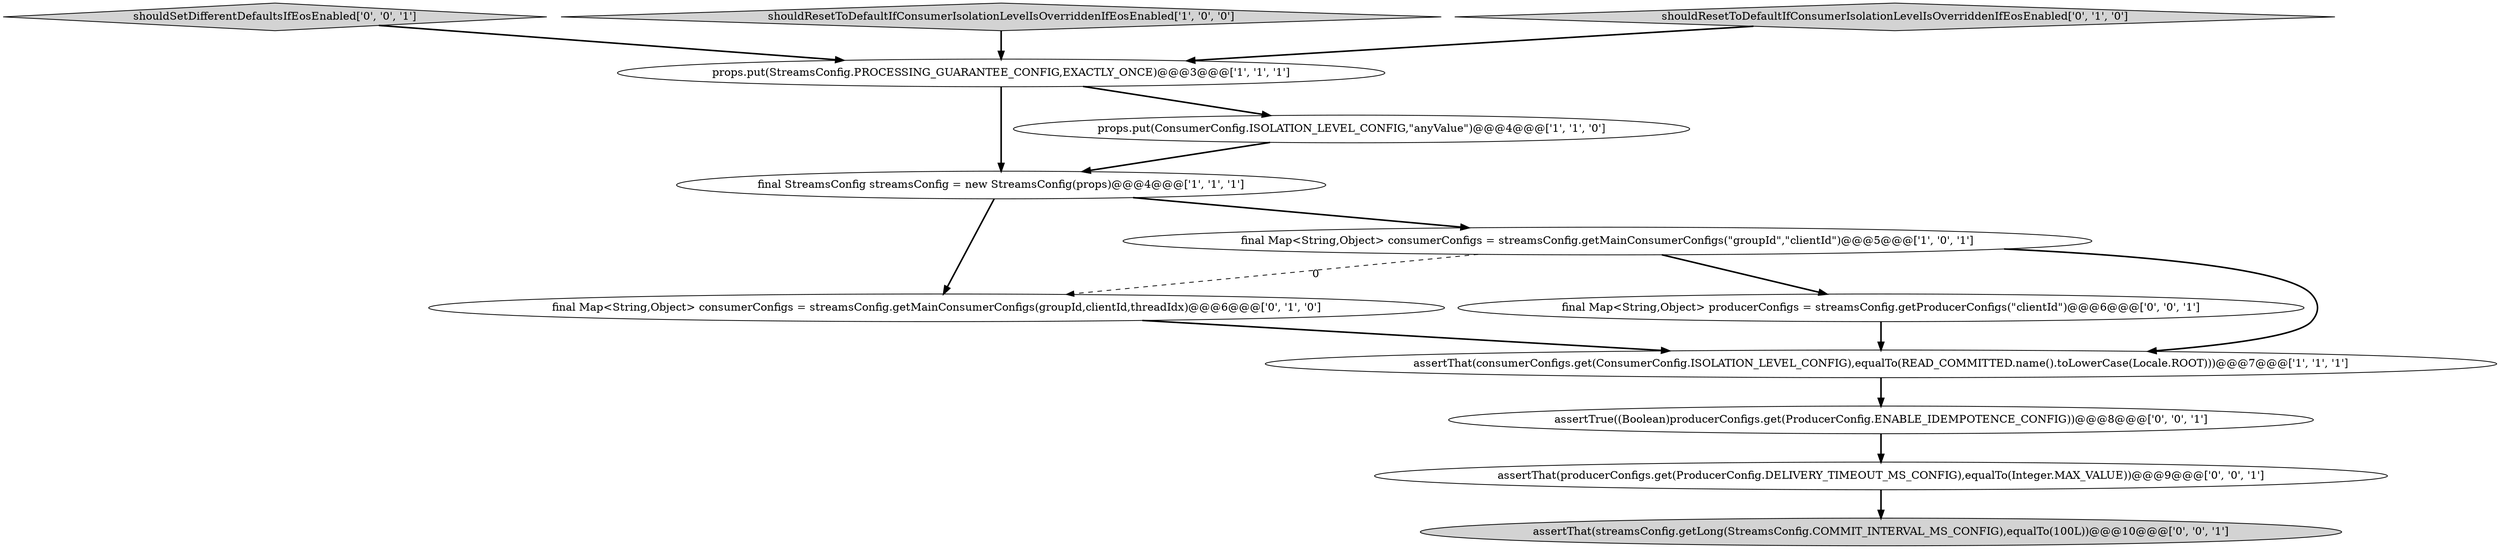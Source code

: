 digraph {
0 [style = filled, label = "final StreamsConfig streamsConfig = new StreamsConfig(props)@@@4@@@['1', '1', '1']", fillcolor = white, shape = ellipse image = "AAA0AAABBB1BBB"];
3 [style = filled, label = "props.put(ConsumerConfig.ISOLATION_LEVEL_CONFIG,\"anyValue\")@@@4@@@['1', '1', '0']", fillcolor = white, shape = ellipse image = "AAA0AAABBB1BBB"];
8 [style = filled, label = "final Map<String,Object> producerConfigs = streamsConfig.getProducerConfigs(\"clientId\")@@@6@@@['0', '0', '1']", fillcolor = white, shape = ellipse image = "AAA0AAABBB3BBB"];
1 [style = filled, label = "props.put(StreamsConfig.PROCESSING_GUARANTEE_CONFIG,EXACTLY_ONCE)@@@3@@@['1', '1', '1']", fillcolor = white, shape = ellipse image = "AAA0AAABBB1BBB"];
9 [style = filled, label = "assertThat(streamsConfig.getLong(StreamsConfig.COMMIT_INTERVAL_MS_CONFIG),equalTo(100L))@@@10@@@['0', '0', '1']", fillcolor = lightgray, shape = ellipse image = "AAA0AAABBB3BBB"];
10 [style = filled, label = "shouldSetDifferentDefaultsIfEosEnabled['0', '0', '1']", fillcolor = lightgray, shape = diamond image = "AAA0AAABBB3BBB"];
4 [style = filled, label = "shouldResetToDefaultIfConsumerIsolationLevelIsOverriddenIfEosEnabled['1', '0', '0']", fillcolor = lightgray, shape = diamond image = "AAA0AAABBB1BBB"];
6 [style = filled, label = "shouldResetToDefaultIfConsumerIsolationLevelIsOverriddenIfEosEnabled['0', '1', '0']", fillcolor = lightgray, shape = diamond image = "AAA0AAABBB2BBB"];
5 [style = filled, label = "assertThat(consumerConfigs.get(ConsumerConfig.ISOLATION_LEVEL_CONFIG),equalTo(READ_COMMITTED.name().toLowerCase(Locale.ROOT)))@@@7@@@['1', '1', '1']", fillcolor = white, shape = ellipse image = "AAA0AAABBB1BBB"];
12 [style = filled, label = "assertTrue((Boolean)producerConfigs.get(ProducerConfig.ENABLE_IDEMPOTENCE_CONFIG))@@@8@@@['0', '0', '1']", fillcolor = white, shape = ellipse image = "AAA0AAABBB3BBB"];
7 [style = filled, label = "final Map<String,Object> consumerConfigs = streamsConfig.getMainConsumerConfigs(groupId,clientId,threadIdx)@@@6@@@['0', '1', '0']", fillcolor = white, shape = ellipse image = "AAA1AAABBB2BBB"];
11 [style = filled, label = "assertThat(producerConfigs.get(ProducerConfig.DELIVERY_TIMEOUT_MS_CONFIG),equalTo(Integer.MAX_VALUE))@@@9@@@['0', '0', '1']", fillcolor = white, shape = ellipse image = "AAA0AAABBB3BBB"];
2 [style = filled, label = "final Map<String,Object> consumerConfigs = streamsConfig.getMainConsumerConfigs(\"groupId\",\"clientId\")@@@5@@@['1', '0', '1']", fillcolor = white, shape = ellipse image = "AAA0AAABBB1BBB"];
7->5 [style = bold, label=""];
2->8 [style = bold, label=""];
10->1 [style = bold, label=""];
2->7 [style = dashed, label="0"];
5->12 [style = bold, label=""];
12->11 [style = bold, label=""];
1->3 [style = bold, label=""];
0->2 [style = bold, label=""];
11->9 [style = bold, label=""];
8->5 [style = bold, label=""];
3->0 [style = bold, label=""];
6->1 [style = bold, label=""];
4->1 [style = bold, label=""];
0->7 [style = bold, label=""];
2->5 [style = bold, label=""];
1->0 [style = bold, label=""];
}
